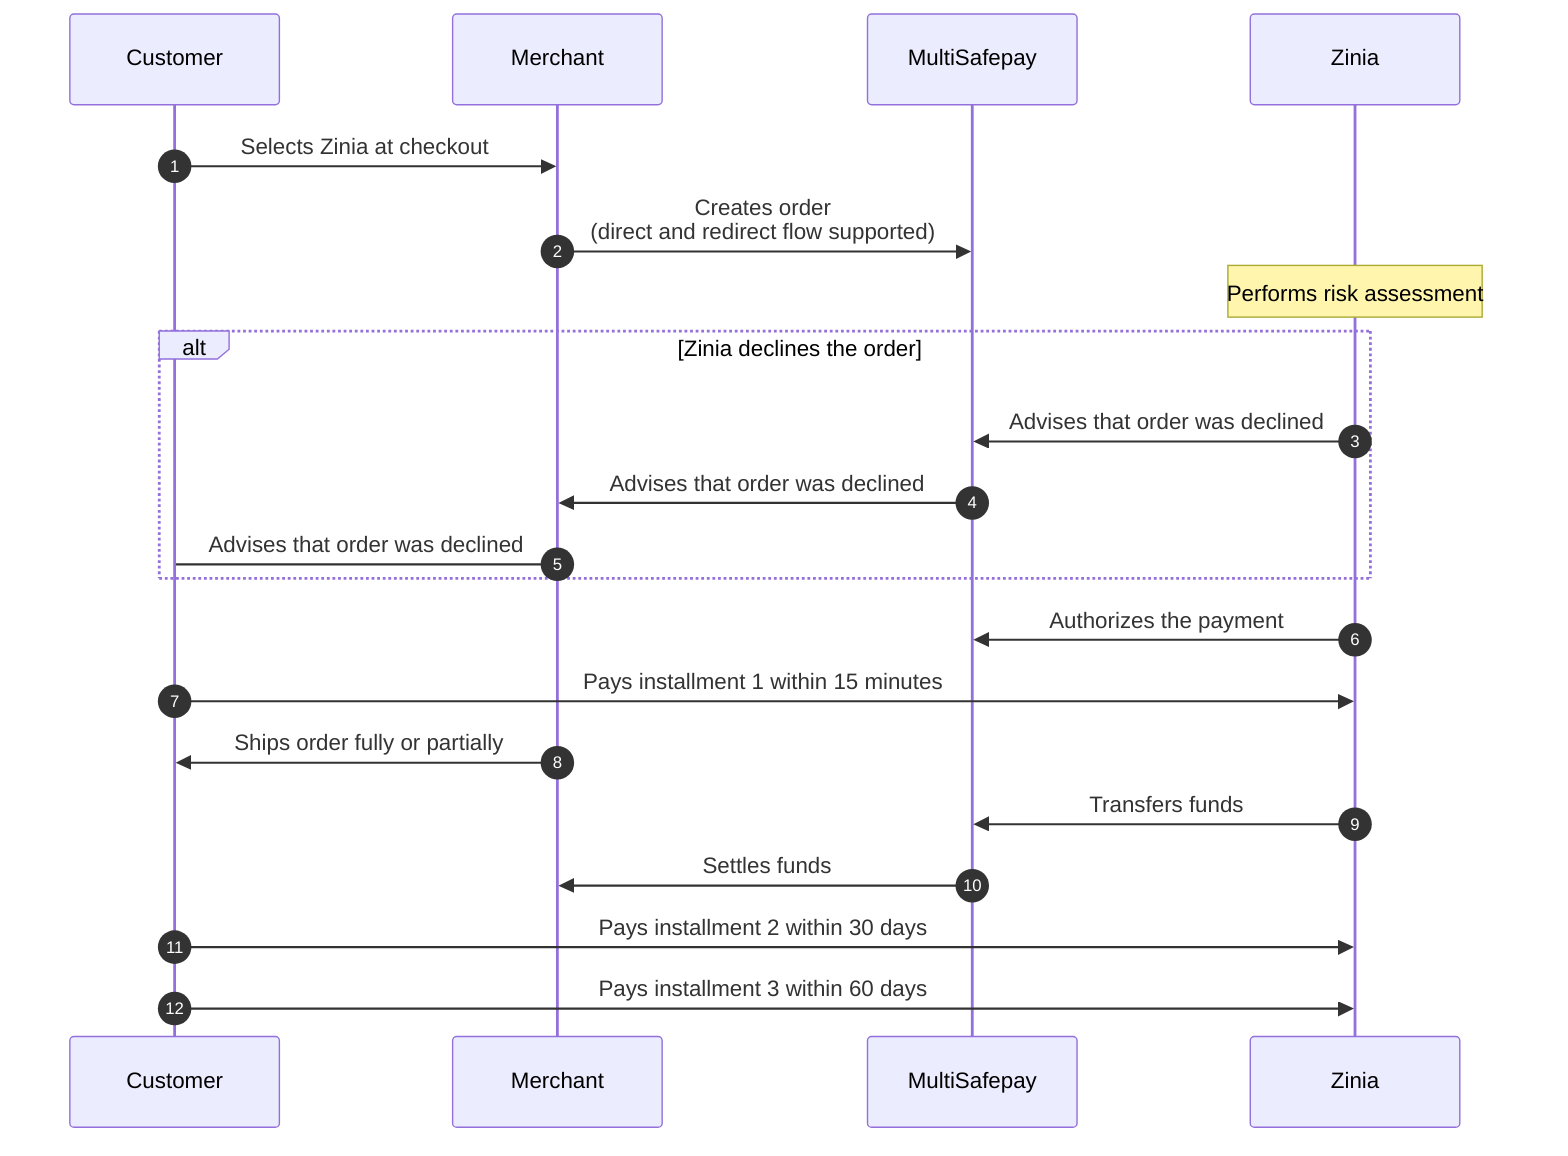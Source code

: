 sequenceDiagram
    autonumber
    participant C as Customer
    participant Me as Merchant
    participant Mu as MultiSafepay
    participant Zi as Zinia
    C->>Me: Selects Zinia at checkout
    Me->>Mu: Creates order <br> (direct and redirect flow supported)
     Note over Zi: Performs risk assessment 
        alt Zinia declines the order 
    Zi->>Mu: Advises that order was declined
    Mu->>Me: Advises that order was declined
    Me->C: Advises that order was declined
 
    end
        Zi->>Mu: Authorizes the payment
    C->>Zi: Pays installment 1 within 15 minutes
    Me->>C: Ships order fully or partially
    Zi->>Mu: Transfers funds
    Mu->>Me: Settles funds
    C->>Zi: Pays installment 2 within 30 days 
    C->>Zi: Pays installment 3 within 60 days